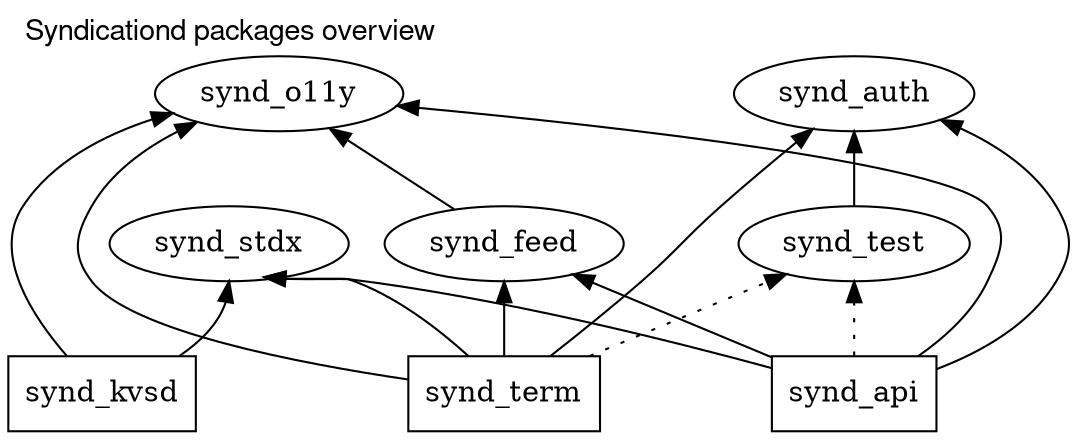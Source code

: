 digraph {
    graph [
        layout=dot,
        rankdir=BT,
        label="Syndicationd packages overview",
        labelloc="top", // t(top) | b(bottom)
        labeljust="left", // l(left) | c(center) | r(right)
        fontname="Helvetica,Arial,sans-serif"
        compound=true; 
        newrank=true
    ];

    stdx [ label="synd_stdx" ]
    o11y [ label="synd_o11y" ]
    auth [ label="synd_auth" ]
    feed [ label="synd_feed" ]
    test [ label="synd_test" ]

    kvsd [ label="synd_kvsd", shape="box" ]
    term [ label="synd_term", shape="box" ]
    api  [ label="synd_api", shape="box" ]

    feed -> o11y

    term -> stdx [ headport="se" ]
    term -> o11y
    term -> auth
    term -> feed
    term -> test [ style="dotted" ]

    api  -> stdx [ headport="se" ]
    api  -> o11y
    api  -> auth
    api  -> feed
    api  -> test [ style="dotted" ]

    kvsd -> stdx [ headport="s" ]
    kvsd -> o11y

    test -> auth
}
